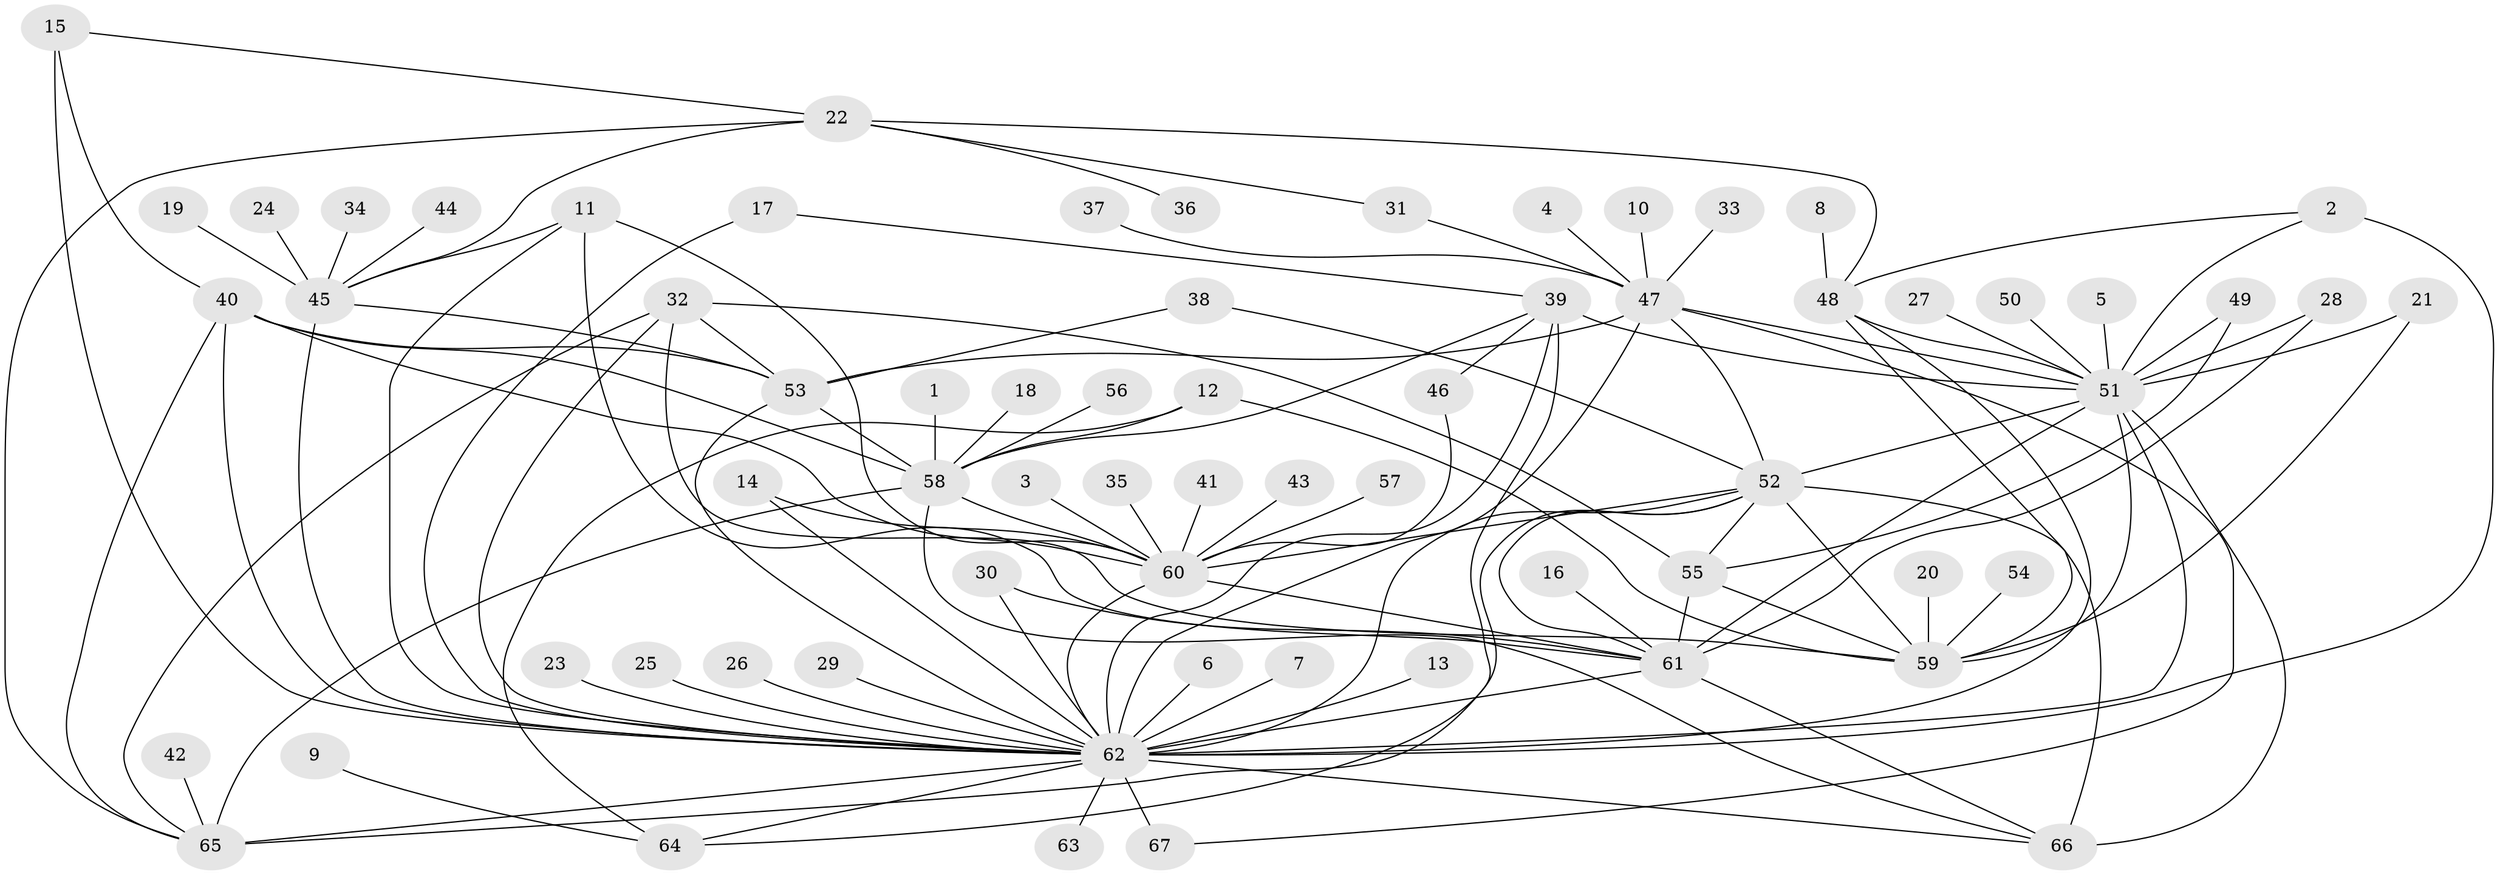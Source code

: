 // original degree distribution, {14: 0.014925373134328358, 33: 0.007462686567164179, 6: 0.03731343283582089, 3: 0.05970149253731343, 8: 0.014925373134328358, 10: 0.014925373134328358, 7: 0.03731343283582089, 1: 0.4253731343283582, 11: 0.007462686567164179, 13: 0.014925373134328358, 5: 0.07462686567164178, 4: 0.05970149253731343, 12: 0.007462686567164179, 2: 0.22388059701492538}
// Generated by graph-tools (version 1.1) at 2025/49/03/09/25 03:49:52]
// undirected, 67 vertices, 119 edges
graph export_dot {
graph [start="1"]
  node [color=gray90,style=filled];
  1;
  2;
  3;
  4;
  5;
  6;
  7;
  8;
  9;
  10;
  11;
  12;
  13;
  14;
  15;
  16;
  17;
  18;
  19;
  20;
  21;
  22;
  23;
  24;
  25;
  26;
  27;
  28;
  29;
  30;
  31;
  32;
  33;
  34;
  35;
  36;
  37;
  38;
  39;
  40;
  41;
  42;
  43;
  44;
  45;
  46;
  47;
  48;
  49;
  50;
  51;
  52;
  53;
  54;
  55;
  56;
  57;
  58;
  59;
  60;
  61;
  62;
  63;
  64;
  65;
  66;
  67;
  1 -- 58 [weight=1.0];
  2 -- 48 [weight=1.0];
  2 -- 51 [weight=1.0];
  2 -- 62 [weight=2.0];
  3 -- 60 [weight=1.0];
  4 -- 47 [weight=1.0];
  5 -- 51 [weight=1.0];
  6 -- 62 [weight=1.0];
  7 -- 62 [weight=1.0];
  8 -- 48 [weight=1.0];
  9 -- 64 [weight=1.0];
  10 -- 47 [weight=1.0];
  11 -- 45 [weight=1.0];
  11 -- 60 [weight=1.0];
  11 -- 61 [weight=1.0];
  11 -- 62 [weight=2.0];
  12 -- 58 [weight=1.0];
  12 -- 59 [weight=1.0];
  12 -- 64 [weight=1.0];
  13 -- 62 [weight=1.0];
  14 -- 60 [weight=1.0];
  14 -- 62 [weight=1.0];
  15 -- 22 [weight=1.0];
  15 -- 40 [weight=1.0];
  15 -- 62 [weight=1.0];
  16 -- 61 [weight=1.0];
  17 -- 39 [weight=1.0];
  17 -- 62 [weight=1.0];
  18 -- 58 [weight=1.0];
  19 -- 45 [weight=1.0];
  20 -- 59 [weight=1.0];
  21 -- 51 [weight=1.0];
  21 -- 59 [weight=1.0];
  22 -- 31 [weight=1.0];
  22 -- 36 [weight=1.0];
  22 -- 45 [weight=1.0];
  22 -- 48 [weight=1.0];
  22 -- 65 [weight=1.0];
  23 -- 62 [weight=1.0];
  24 -- 45 [weight=1.0];
  25 -- 62 [weight=1.0];
  26 -- 62 [weight=2.0];
  27 -- 51 [weight=1.0];
  28 -- 51 [weight=1.0];
  28 -- 61 [weight=1.0];
  29 -- 62 [weight=1.0];
  30 -- 61 [weight=1.0];
  30 -- 62 [weight=1.0];
  31 -- 47 [weight=1.0];
  32 -- 53 [weight=1.0];
  32 -- 55 [weight=1.0];
  32 -- 59 [weight=1.0];
  32 -- 62 [weight=1.0];
  32 -- 65 [weight=1.0];
  33 -- 47 [weight=1.0];
  34 -- 45 [weight=1.0];
  35 -- 60 [weight=1.0];
  37 -- 47 [weight=1.0];
  38 -- 52 [weight=1.0];
  38 -- 53 [weight=1.0];
  39 -- 46 [weight=1.0];
  39 -- 51 [weight=1.0];
  39 -- 58 [weight=1.0];
  39 -- 62 [weight=2.0];
  39 -- 64 [weight=1.0];
  40 -- 53 [weight=1.0];
  40 -- 58 [weight=1.0];
  40 -- 60 [weight=1.0];
  40 -- 62 [weight=1.0];
  40 -- 65 [weight=1.0];
  41 -- 60 [weight=1.0];
  42 -- 65 [weight=1.0];
  43 -- 60 [weight=1.0];
  44 -- 45 [weight=1.0];
  45 -- 53 [weight=1.0];
  45 -- 62 [weight=1.0];
  46 -- 60 [weight=1.0];
  47 -- 51 [weight=1.0];
  47 -- 52 [weight=1.0];
  47 -- 53 [weight=1.0];
  47 -- 62 [weight=1.0];
  47 -- 67 [weight=1.0];
  48 -- 51 [weight=2.0];
  48 -- 59 [weight=1.0];
  48 -- 62 [weight=3.0];
  49 -- 51 [weight=1.0];
  49 -- 55 [weight=1.0];
  50 -- 51 [weight=1.0];
  51 -- 52 [weight=1.0];
  51 -- 59 [weight=1.0];
  51 -- 61 [weight=2.0];
  51 -- 62 [weight=4.0];
  51 -- 66 [weight=2.0];
  52 -- 55 [weight=1.0];
  52 -- 59 [weight=1.0];
  52 -- 60 [weight=1.0];
  52 -- 61 [weight=1.0];
  52 -- 62 [weight=2.0];
  52 -- 65 [weight=1.0];
  52 -- 66 [weight=1.0];
  53 -- 58 [weight=1.0];
  53 -- 62 [weight=3.0];
  54 -- 59 [weight=1.0];
  55 -- 59 [weight=1.0];
  55 -- 61 [weight=2.0];
  56 -- 58 [weight=1.0];
  57 -- 60 [weight=1.0];
  58 -- 60 [weight=1.0];
  58 -- 65 [weight=2.0];
  58 -- 66 [weight=1.0];
  60 -- 61 [weight=1.0];
  60 -- 62 [weight=1.0];
  61 -- 62 [weight=5.0];
  61 -- 66 [weight=1.0];
  62 -- 63 [weight=1.0];
  62 -- 64 [weight=1.0];
  62 -- 65 [weight=1.0];
  62 -- 66 [weight=1.0];
  62 -- 67 [weight=2.0];
}
